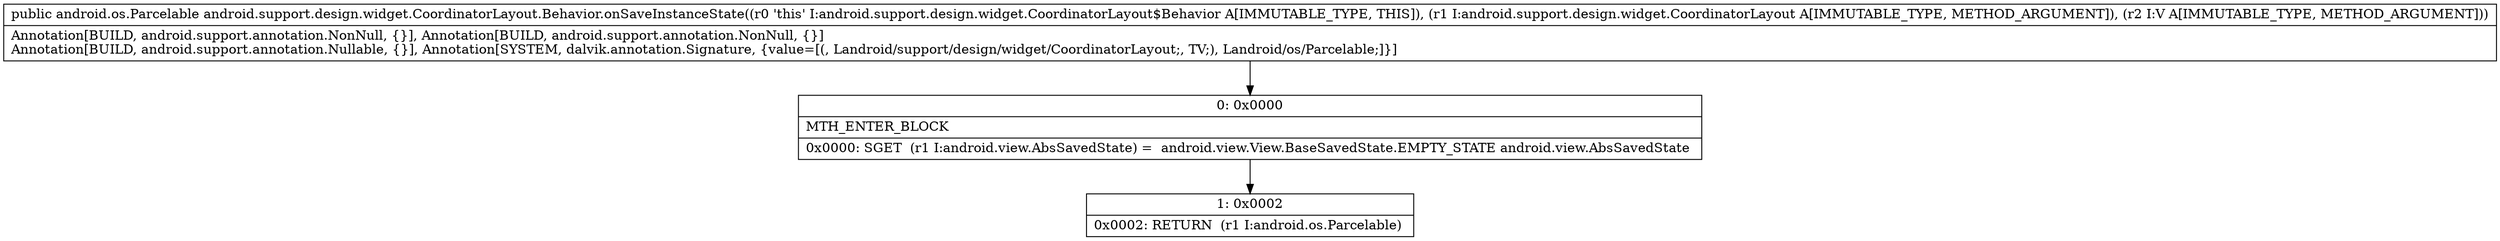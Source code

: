 digraph "CFG forandroid.support.design.widget.CoordinatorLayout.Behavior.onSaveInstanceState(Landroid\/support\/design\/widget\/CoordinatorLayout;Landroid\/view\/View;)Landroid\/os\/Parcelable;" {
Node_0 [shape=record,label="{0\:\ 0x0000|MTH_ENTER_BLOCK\l|0x0000: SGET  (r1 I:android.view.AbsSavedState) =  android.view.View.BaseSavedState.EMPTY_STATE android.view.AbsSavedState \l}"];
Node_1 [shape=record,label="{1\:\ 0x0002|0x0002: RETURN  (r1 I:android.os.Parcelable) \l}"];
MethodNode[shape=record,label="{public android.os.Parcelable android.support.design.widget.CoordinatorLayout.Behavior.onSaveInstanceState((r0 'this' I:android.support.design.widget.CoordinatorLayout$Behavior A[IMMUTABLE_TYPE, THIS]), (r1 I:android.support.design.widget.CoordinatorLayout A[IMMUTABLE_TYPE, METHOD_ARGUMENT]), (r2 I:V A[IMMUTABLE_TYPE, METHOD_ARGUMENT]))  | Annotation[BUILD, android.support.annotation.NonNull, \{\}], Annotation[BUILD, android.support.annotation.NonNull, \{\}]\lAnnotation[BUILD, android.support.annotation.Nullable, \{\}], Annotation[SYSTEM, dalvik.annotation.Signature, \{value=[(, Landroid\/support\/design\/widget\/CoordinatorLayout;, TV;), Landroid\/os\/Parcelable;]\}]\l}"];
MethodNode -> Node_0;
Node_0 -> Node_1;
}

